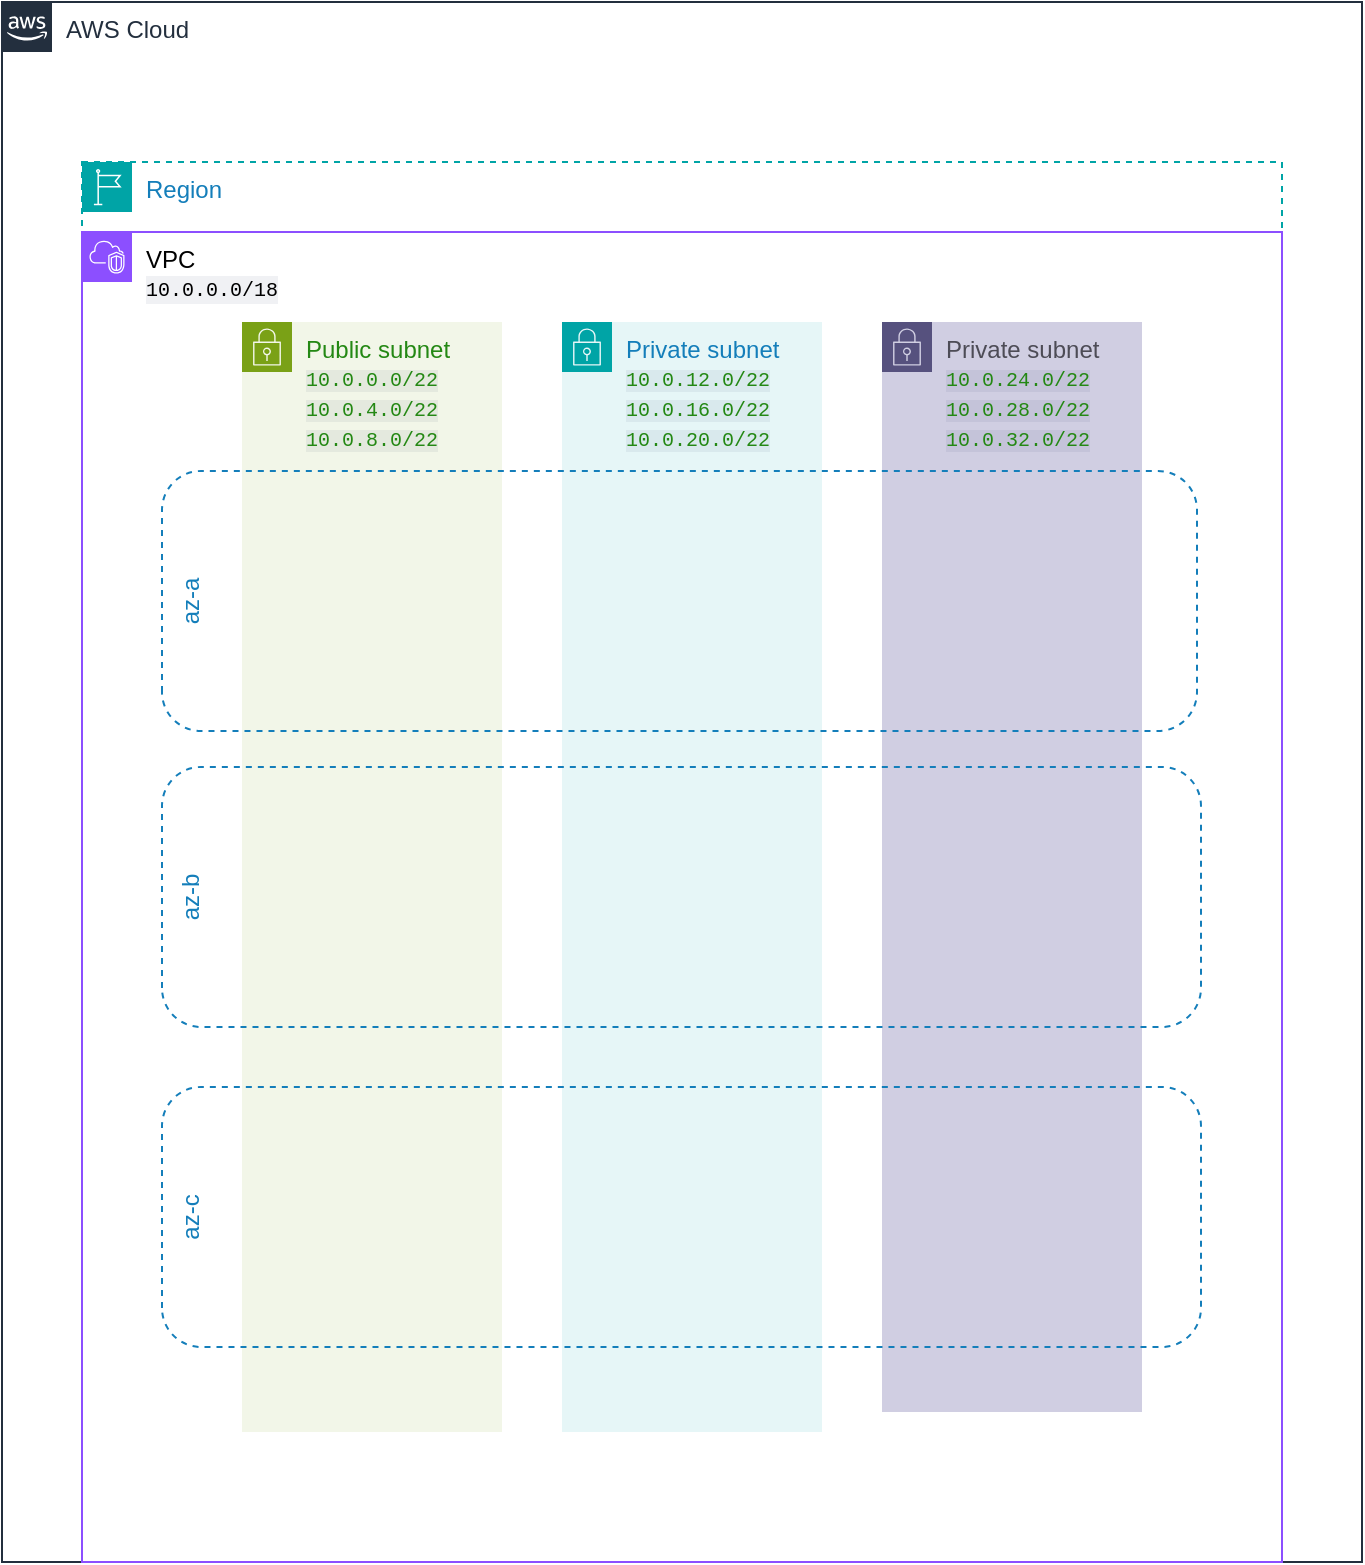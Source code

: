 <mxfile>
    <diagram name="Page-1" id="FUfZHwvdXFqlrj_hrjtH">
        <mxGraphModel dx="865" dy="643" grid="1" gridSize="10" guides="1" tooltips="1" connect="1" arrows="1" fold="1" page="1" pageScale="1" pageWidth="850" pageHeight="1100" background="#FFFFFF" math="0" shadow="0">
            <root>
                <mxCell id="0"/>
                <mxCell id="1" parent="0"/>
                <mxCell id="PF2IGVajCLgbQbKQB4Ny-1" value="AWS Cloud" style="points=[[0,0],[0.25,0],[0.5,0],[0.75,0],[1,0],[1,0.25],[1,0.5],[1,0.75],[1,1],[0.75,1],[0.5,1],[0.25,1],[0,1],[0,0.75],[0,0.5],[0,0.25]];outlineConnect=0;gradientColor=none;html=1;whiteSpace=wrap;fontSize=12;fontStyle=0;container=1;pointerEvents=0;collapsible=0;recursiveResize=0;shape=mxgraph.aws4.group;grIcon=mxgraph.aws4.group_aws_cloud_alt;strokeColor=#232F3E;fillColor=none;verticalAlign=top;align=left;spacingLeft=30;fontColor=#232F3E;dashed=0;" parent="1" vertex="1">
                    <mxGeometry width="680" height="780" as="geometry"/>
                </mxCell>
                <mxCell id="PF2IGVajCLgbQbKQB4Ny-2" value="Region" style="points=[[0,0],[0.25,0],[0.5,0],[0.75,0],[1,0],[1,0.25],[1,0.5],[1,0.75],[1,1],[0.75,1],[0.5,1],[0.25,1],[0,1],[0,0.75],[0,0.5],[0,0.25]];outlineConnect=0;gradientColor=none;html=1;whiteSpace=wrap;fontSize=12;fontStyle=0;container=1;pointerEvents=0;collapsible=0;recursiveResize=0;shape=mxgraph.aws4.group;grIcon=mxgraph.aws4.group_region;strokeColor=#00A4A6;fillColor=none;verticalAlign=top;align=left;spacingLeft=30;fontColor=#147EBA;dashed=1;" parent="PF2IGVajCLgbQbKQB4Ny-1" vertex="1">
                    <mxGeometry x="40" y="80" width="600" height="700" as="geometry"/>
                </mxCell>
                <mxCell id="PF2IGVajCLgbQbKQB4Ny-3" value="&lt;font color=&quot;#000000&quot;&gt;VPC&lt;br&gt;&lt;span style=&quot;font-family: SFMono-Medium, &amp;quot;SF Mono&amp;quot;, &amp;quot;Segoe UI Mono&amp;quot;, &amp;quot;Roboto Mono&amp;quot;, &amp;quot;Ubuntu Mono&amp;quot;, Menlo, Consolas, Courier, monospace; background-color: rgba(9, 30, 66, 0.06);&quot;&gt;&lt;font style=&quot;font-size: 10px;&quot;&gt;10.0.0.0/18&lt;/font&gt;&lt;/span&gt;&lt;/font&gt;" style="points=[[0,0],[0.25,0],[0.5,0],[0.75,0],[1,0],[1,0.25],[1,0.5],[1,0.75],[1,1],[0.75,1],[0.5,1],[0.25,1],[0,1],[0,0.75],[0,0.5],[0,0.25]];outlineConnect=0;gradientColor=none;html=1;whiteSpace=wrap;fontSize=12;fontStyle=0;container=1;pointerEvents=0;collapsible=0;recursiveResize=0;shape=mxgraph.aws4.group;grIcon=mxgraph.aws4.group_vpc2;strokeColor=#8C4FFF;fillColor=none;verticalAlign=top;align=left;spacingLeft=30;fontColor=#AAB7B8;dashed=0;" parent="PF2IGVajCLgbQbKQB4Ny-1" vertex="1">
                    <mxGeometry x="40" y="115" width="600" height="665" as="geometry"/>
                </mxCell>
                <mxCell id="PF2IGVajCLgbQbKQB4Ny-5" value="Private subnet&lt;br&gt;&lt;span style=&quot;color: rgb(36, 136, 20); font-size: 10px; font-family: SFMono-Medium, &amp;quot;SF Mono&amp;quot;, &amp;quot;Segoe UI Mono&amp;quot;, &amp;quot;Roboto Mono&amp;quot;, &amp;quot;Ubuntu Mono&amp;quot;, Menlo, Consolas, Courier, monospace; background-color: rgba(9, 30, 66, 0.06);&quot;&gt;10.0.12.0/22&lt;br&gt;&lt;/span&gt;&lt;span style=&quot;color: rgb(36, 136, 20); font-size: 10px; font-family: SFMono-Medium, &amp;quot;SF Mono&amp;quot;, &amp;quot;Segoe UI Mono&amp;quot;, &amp;quot;Roboto Mono&amp;quot;, &amp;quot;Ubuntu Mono&amp;quot;, Menlo, Consolas, Courier, monospace; background-color: rgba(9, 30, 66, 0.06);&quot;&gt;10.0.16.0/22&lt;br&gt;&lt;/span&gt;&lt;span style=&quot;color: rgb(36, 136, 20); font-size: 10px; font-family: SFMono-Medium, &amp;quot;SF Mono&amp;quot;, &amp;quot;Segoe UI Mono&amp;quot;, &amp;quot;Roboto Mono&amp;quot;, &amp;quot;Ubuntu Mono&amp;quot;, Menlo, Consolas, Courier, monospace; background-color: rgba(9, 30, 66, 0.06);&quot;&gt;10.0.20.0/22&lt;/span&gt;" style="points=[[0,0],[0.25,0],[0.5,0],[0.75,0],[1,0],[1,0.25],[1,0.5],[1,0.75],[1,1],[0.75,1],[0.5,1],[0.25,1],[0,1],[0,0.75],[0,0.5],[0,0.25]];outlineConnect=0;gradientColor=none;html=1;whiteSpace=wrap;fontSize=12;fontStyle=0;container=1;pointerEvents=0;collapsible=0;recursiveResize=0;shape=mxgraph.aws4.group;grIcon=mxgraph.aws4.group_security_group;grStroke=0;strokeColor=#00A4A6;fillColor=#E6F6F7;verticalAlign=top;align=left;spacingLeft=30;fontColor=#147EBA;dashed=0;" parent="PF2IGVajCLgbQbKQB4Ny-3" vertex="1">
                    <mxGeometry x="240" y="45" width="130" height="555" as="geometry"/>
                </mxCell>
                <mxCell id="PF2IGVajCLgbQbKQB4Ny-6" value="&lt;font color=&quot;#4d4c56&quot;&gt;Private subnet&lt;br&gt;&lt;/font&gt;&lt;span style=&quot;color: rgb(36, 136, 20); font-size: 10px; font-family: SFMono-Medium, &amp;quot;SF Mono&amp;quot;, &amp;quot;Segoe UI Mono&amp;quot;, &amp;quot;Roboto Mono&amp;quot;, &amp;quot;Ubuntu Mono&amp;quot;, Menlo, Consolas, Courier, monospace; background-color: rgba(9, 30, 66, 0.06);&quot;&gt;10.0.24.0/22&lt;br&gt;&lt;/span&gt;&lt;span style=&quot;color: rgb(36, 136, 20); font-size: 10px; font-family: SFMono-Medium, &amp;quot;SF Mono&amp;quot;, &amp;quot;Segoe UI Mono&amp;quot;, &amp;quot;Roboto Mono&amp;quot;, &amp;quot;Ubuntu Mono&amp;quot;, Menlo, Consolas, Courier, monospace; background-color: rgba(9, 30, 66, 0.06);&quot;&gt;10.0.28.0/22&lt;br&gt;&lt;/span&gt;&lt;span style=&quot;color: rgb(36, 136, 20); font-size: 10px; font-family: SFMono-Medium, &amp;quot;SF Mono&amp;quot;, &amp;quot;Segoe UI Mono&amp;quot;, &amp;quot;Roboto Mono&amp;quot;, &amp;quot;Ubuntu Mono&amp;quot;, Menlo, Consolas, Courier, monospace; background-color: rgba(9, 30, 66, 0.06);&quot;&gt;10.0.32.0/22&lt;/span&gt;&lt;font color=&quot;#4d4c56&quot;&gt;&lt;br&gt;&lt;/font&gt;" style="points=[[0,0],[0.25,0],[0.5,0],[0.75,0],[1,0],[1,0.25],[1,0.5],[1,0.75],[1,1],[0.75,1],[0.5,1],[0.25,1],[0,1],[0,0.75],[0,0.5],[0,0.25]];outlineConnect=0;html=1;whiteSpace=wrap;fontSize=12;fontStyle=0;container=1;pointerEvents=0;collapsible=0;recursiveResize=0;shape=mxgraph.aws4.group;grIcon=mxgraph.aws4.group_security_group;grStroke=0;strokeColor=#56517e;fillColor=#d0cee2;verticalAlign=top;align=left;spacingLeft=30;dashed=0;" parent="PF2IGVajCLgbQbKQB4Ny-3" vertex="1">
                    <mxGeometry x="400" y="45" width="130" height="545" as="geometry"/>
                </mxCell>
                <mxCell id="PF2IGVajCLgbQbKQB4Ny-4" value="Public subnet&lt;br&gt;&lt;font style=&quot;font-size: 10px;&quot;&gt;&lt;span style=&quot;font-family: SFMono-Medium, &amp;quot;SF Mono&amp;quot;, &amp;quot;Segoe UI Mono&amp;quot;, &amp;quot;Roboto Mono&amp;quot;, &amp;quot;Ubuntu Mono&amp;quot;, Menlo, Consolas, Courier, monospace; background-color: rgba(9, 30, 66, 0.06);&quot;&gt;10.0.0.0/22&lt;br&gt;&lt;/span&gt;&lt;span style=&quot;font-family: SFMono-Medium, &amp;quot;SF Mono&amp;quot;, &amp;quot;Segoe UI Mono&amp;quot;, &amp;quot;Roboto Mono&amp;quot;, &amp;quot;Ubuntu Mono&amp;quot;, Menlo, Consolas, Courier, monospace; background-color: rgba(9, 30, 66, 0.06);&quot;&gt;10.0.4.0/22&lt;br&gt;&lt;/span&gt;&lt;span style=&quot;font-family: SFMono-Medium, &amp;quot;SF Mono&amp;quot;, &amp;quot;Segoe UI Mono&amp;quot;, &amp;quot;Roboto Mono&amp;quot;, &amp;quot;Ubuntu Mono&amp;quot;, Menlo, Consolas, Courier, monospace; background-color: rgba(9, 30, 66, 0.06);&quot;&gt;10.0.8.0/22&lt;/span&gt;&lt;/font&gt;" style="points=[[0,0],[0.25,0],[0.5,0],[0.75,0],[1,0],[1,0.25],[1,0.5],[1,0.75],[1,1],[0.75,1],[0.5,1],[0.25,1],[0,1],[0,0.75],[0,0.5],[0,0.25]];outlineConnect=0;gradientColor=none;html=1;whiteSpace=wrap;fontSize=12;fontStyle=0;container=1;pointerEvents=0;collapsible=0;recursiveResize=0;shape=mxgraph.aws4.group;grIcon=mxgraph.aws4.group_security_group;grStroke=0;strokeColor=#7AA116;fillColor=#F2F6E8;verticalAlign=top;align=left;spacingLeft=30;fontColor=#248814;dashed=0;" parent="PF2IGVajCLgbQbKQB4Ny-3" vertex="1">
                    <mxGeometry x="80" y="45" width="130" height="555" as="geometry"/>
                </mxCell>
                <mxCell id="PF2IGVajCLgbQbKQB4Ny-7" value="az-a&lt;div&gt;&lt;br&gt;&lt;/div&gt;" style="fillColor=none;strokeColor=#147EBA;dashed=1;verticalAlign=top;fontStyle=0;fontColor=#147EBA;whiteSpace=wrap;html=1;portConstraintRotation=0;rounded=1;glass=0;shadow=0;textShadow=0;enumerate=0;treeFolding=0;rotatable=1;rotation=-90;" parent="PF2IGVajCLgbQbKQB4Ny-4" vertex="1">
                    <mxGeometry x="153.75" y="-119.25" width="130" height="517.5" as="geometry"/>
                </mxCell>
                <mxCell id="PF2IGVajCLgbQbKQB4Ny-8" value="az-b" style="fillColor=none;strokeColor=#147EBA;dashed=1;verticalAlign=top;fontStyle=0;fontColor=#147EBA;whiteSpace=wrap;html=1;portConstraintRotation=0;rounded=1;glass=0;shadow=0;textShadow=0;enumerate=0;treeFolding=0;rotatable=1;rotation=-90;" parent="1" vertex="1">
                    <mxGeometry x="274.75" y="187.75" width="130" height="519.5" as="geometry"/>
                </mxCell>
                <mxCell id="PF2IGVajCLgbQbKQB4Ny-9" value="az-c&lt;div&gt;&lt;br&gt;&lt;/div&gt;" style="fillColor=none;strokeColor=#147EBA;dashed=1;verticalAlign=top;fontStyle=0;fontColor=#147EBA;whiteSpace=wrap;html=1;portConstraintRotation=0;rounded=1;glass=0;shadow=0;textShadow=0;enumerate=0;treeFolding=0;rotatable=1;rotation=-90;" parent="1" vertex="1">
                    <mxGeometry x="274.75" y="347.75" width="130" height="519.5" as="geometry"/>
                </mxCell>
            </root>
        </mxGraphModel>
    </diagram>
</mxfile>